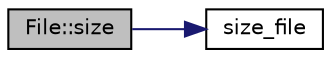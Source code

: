 digraph "File::size"
{
 // LATEX_PDF_SIZE
  edge [fontname="Helvetica",fontsize="10",labelfontname="Helvetica",labelfontsize="10"];
  node [fontname="Helvetica",fontsize="10",shape=record];
  rankdir="LR";
  Node1 [label="File::size",height=0.2,width=0.4,color="black", fillcolor="grey75", style="filled", fontcolor="black",tooltip=" "];
  Node1 -> Node2 [color="midnightblue",fontsize="10",style="solid",fontname="Helvetica"];
  Node2 [label="size_file",height=0.2,width=0.4,color="black", fillcolor="white", style="filled",URL="$files__functions_8hpp.html#a3a01792a9cfbdd1f2b358d878559a917",tooltip=" "];
}
